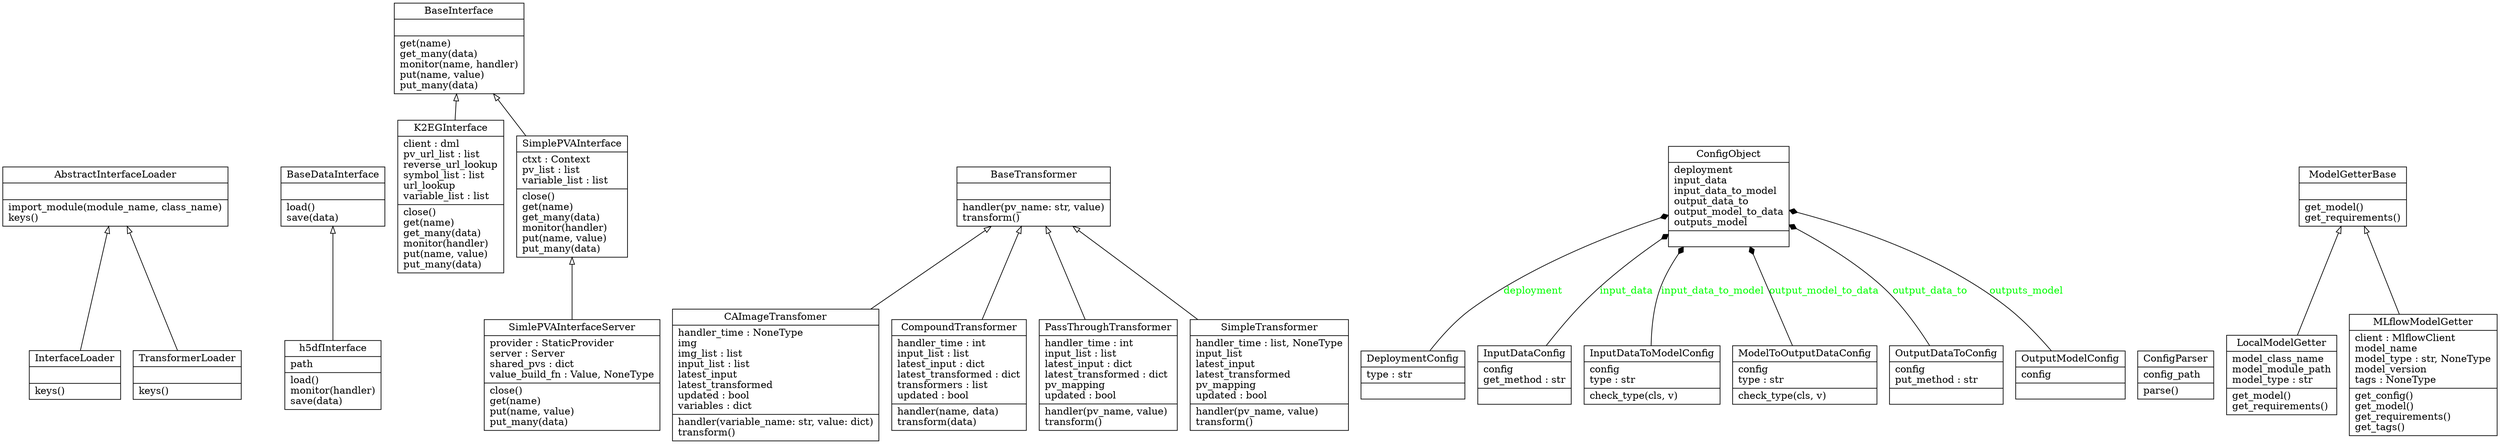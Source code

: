 digraph "classes" {
rankdir=BT
charset="utf-8"
"model_manager.src.utils.lazyInterfaceLoader.AbstractInterfaceLoader" [color="black", fontcolor="black", label="{AbstractInterfaceLoader|\l|import_module(module_name, class_name)\lkeys()\l}", shape="record", style="solid"];
"model_manager.src.interfaces.BaseInterface.BaseDataInterface" [color="black", fontcolor="black", label="{BaseDataInterface|\l|load()\lsave(data)\l}", shape="record", style="solid"];
"model_manager.src.interfaces.BaseInterface.BaseInterface" [color="black", fontcolor="black", label="{BaseInterface|\l|get(name)\lget_many(data)\lmonitor(name, handler)\lput(name, value)\lput_many(data)\l}", shape="record", style="solid"];
"model_manager.src.transformers.BaseTransformer.BaseTransformer" [color="black", fontcolor="black", label="{BaseTransformer|\l|handler(pv_name: str, value)\ltransform()\l}", shape="record", style="solid"];
"model_manager.src.transformers.BaseTransformers.CAImageTransfomer" [color="black", fontcolor="black", label="{CAImageTransfomer|handler_time : NoneType\limg\limg_list : list\linput_list : list\llatest_input\llatest_transformed\lupdated : bool\lvariables : dict\l|handler(variable_name: str, value: dict)\ltransform()\l}", shape="record", style="solid"];
"model_manager.src.transformers.CompoundTransformer.CompoundTransformer" [color="black", fontcolor="black", label="{CompoundTransformer|handler_time : int\linput_list : list\llatest_input : dict\llatest_transformed : dict\ltransformers : list\lupdated : bool\l|handler(name, data)\ltransform(data)\l}", shape="record", style="solid"];
"model_manager.src.config.config_object.ConfigObject" [color="black", fontcolor="black", label="{ConfigObject|deployment\linput_data\linput_data_to_model\loutput_data_to\loutput_model_to_data\loutputs_model\l|}", shape="record", style="solid"];
"model_manager.src.config.parser.ConfigParser" [color="black", fontcolor="black", label="{ConfigParser|config_path\l|parse()\l}", shape="record", style="solid"];
"model_manager.src.config.config_object.DeploymentConfig" [color="black", fontcolor="black", label="{DeploymentConfig|type : str\l|}", shape="record", style="solid"];
"model_manager.src.config.config_object.InputDataConfig" [color="black", fontcolor="black", label="{InputDataConfig|config\lget_method : str\l|}", shape="record", style="solid"];
"model_manager.src.config.config_object.InputDataToModelConfig" [color="black", fontcolor="black", label="{InputDataToModelConfig|config\ltype : str\l|check_type(cls, v)\l}", shape="record", style="solid"];
"model_manager.src.interfaces.InterfaceLoader" [color="black", fontcolor="black", label="{InterfaceLoader|\l|keys()\l}", shape="record", style="solid"];
"model_manager.src.interfaces.k2eg_interface.K2EGInterface" [color="black", fontcolor="black", label="{K2EGInterface|client : dml\lpv_url_list : list\lreverse_url_lookup\lsymbol_list : list\lurl_lookup\lvariable_list : list\l|close()\lget(name)\lget_many(data)\lmonitor(handler)\lput(name, value)\lput_many(data)\l}", shape="record", style="solid"];
"model_manager.src.model_utils.LocalModelGetter.LocalModelGetter" [color="black", fontcolor="black", label="{LocalModelGetter|model_class_name\lmodel_module_path\lmodel_type : str\l|get_model()\lget_requirements()\l}", shape="record", style="solid"];
"model_manager.src.model_utils.MlflowModelGetter.MLflowModelGetter" [color="black", fontcolor="black", label="{MLflowModelGetter|client : MlflowClient\lmodel_name\lmodel_type : str, NoneType\lmodel_version\ltags : NoneType\l|get_config()\lget_model()\lget_requirements()\lget_tags()\l}", shape="record", style="solid"];
"model_manager.src.model_utils.ModelGetterBase.ModelGetterBase" [color="black", fontcolor="black", label="{ModelGetterBase|\l|get_model()\lget_requirements()\l}", shape="record", style="solid"];
"model_manager.src.config.config_object.ModelToOutputDataConfig" [color="black", fontcolor="black", label="{ModelToOutputDataConfig|config\ltype : str\l|check_type(cls, v)\l}", shape="record", style="solid"];
"model_manager.src.config.config_object.OutputDataToConfig" [color="black", fontcolor="black", label="{OutputDataToConfig|config\lput_method : str\l|}", shape="record", style="solid"];
"model_manager.src.config.config_object.OutputModelConfig" [color="black", fontcolor="black", label="{OutputModelConfig|config\l|}", shape="record", style="solid"];
"model_manager.src.transformers.BaseTransformers.PassThroughTransformer" [color="black", fontcolor="black", label="{PassThroughTransformer|handler_time : int\linput_list : list\llatest_input : dict\llatest_transformed : dict\lpv_mapping\lupdated : bool\l|handler(pv_name, value)\ltransform()\l}", shape="record", style="solid"];
"model_manager.src.interfaces.p4p_interface.SimlePVAInterfaceServer" [color="black", fontcolor="black", label="{SimlePVAInterfaceServer|provider : StaticProvider\lserver : Server\lshared_pvs : dict\lvalue_build_fn : Value, NoneType\l|close()\lget(name)\lput(name, value)\lput_many(data)\l}", shape="record", style="solid"];
"model_manager.src.interfaces.p4p_interface.SimplePVAInterface" [color="black", fontcolor="black", label="{SimplePVAInterface|ctxt : Context\lpv_list : list\lvariable_list : list\l|close()\lget(name)\lget_many(data)\lmonitor(handler)\lput(name, value)\lput_many(data)\l}", shape="record", style="solid"];
"model_manager.src.transformers.BaseTransformers.SimpleTransformer" [color="black", fontcolor="black", label="{SimpleTransformer|handler_time : list, NoneType\linput_list\llatest_input\llatest_transformed\lpv_mapping\lupdated : bool\l|handler(pv_name, value)\ltransform()\l}", shape="record", style="solid"];
"model_manager.src.transformers.TransformerLoader" [color="black", fontcolor="black", label="{TransformerLoader|\l|keys()\l}", shape="record", style="solid"];
"model_manager.src.interfaces.file_interface.h5dfInterface" [color="black", fontcolor="black", label="{h5dfInterface|path\l|load()\lmonitor(handler)\lsave(data)\l}", shape="record", style="solid"];
"model_manager.src.interfaces.InterfaceLoader" -> "model_manager.src.utils.lazyInterfaceLoader.AbstractInterfaceLoader" [arrowhead="empty", arrowtail="none"];
"model_manager.src.interfaces.file_interface.h5dfInterface" -> "model_manager.src.interfaces.BaseInterface.BaseDataInterface" [arrowhead="empty", arrowtail="none"];
"model_manager.src.interfaces.k2eg_interface.K2EGInterface" -> "model_manager.src.interfaces.BaseInterface.BaseInterface" [arrowhead="empty", arrowtail="none"];
"model_manager.src.interfaces.p4p_interface.SimlePVAInterfaceServer" -> "model_manager.src.interfaces.p4p_interface.SimplePVAInterface" [arrowhead="empty", arrowtail="none"];
"model_manager.src.interfaces.p4p_interface.SimplePVAInterface" -> "model_manager.src.interfaces.BaseInterface.BaseInterface" [arrowhead="empty", arrowtail="none"];
"model_manager.src.model_utils.LocalModelGetter.LocalModelGetter" -> "model_manager.src.model_utils.ModelGetterBase.ModelGetterBase" [arrowhead="empty", arrowtail="none"];
"model_manager.src.model_utils.MlflowModelGetter.MLflowModelGetter" -> "model_manager.src.model_utils.ModelGetterBase.ModelGetterBase" [arrowhead="empty", arrowtail="none"];
"model_manager.src.transformers.BaseTransformers.CAImageTransfomer" -> "model_manager.src.transformers.BaseTransformer.BaseTransformer" [arrowhead="empty", arrowtail="none"];
"model_manager.src.transformers.BaseTransformers.PassThroughTransformer" -> "model_manager.src.transformers.BaseTransformer.BaseTransformer" [arrowhead="empty", arrowtail="none"];
"model_manager.src.transformers.BaseTransformers.SimpleTransformer" -> "model_manager.src.transformers.BaseTransformer.BaseTransformer" [arrowhead="empty", arrowtail="none"];
"model_manager.src.transformers.CompoundTransformer.CompoundTransformer" -> "model_manager.src.transformers.BaseTransformer.BaseTransformer" [arrowhead="empty", arrowtail="none"];
"model_manager.src.transformers.TransformerLoader" -> "model_manager.src.utils.lazyInterfaceLoader.AbstractInterfaceLoader" [arrowhead="empty", arrowtail="none"];
"model_manager.src.config.config_object.DeploymentConfig" -> "model_manager.src.config.config_object.ConfigObject" [arrowhead="diamond", arrowtail="none", fontcolor="green", label="deployment", style="solid"];
"model_manager.src.config.config_object.InputDataConfig" -> "model_manager.src.config.config_object.ConfigObject" [arrowhead="diamond", arrowtail="none", fontcolor="green", label="input_data", style="solid"];
"model_manager.src.config.config_object.InputDataToModelConfig" -> "model_manager.src.config.config_object.ConfigObject" [arrowhead="diamond", arrowtail="none", fontcolor="green", label="input_data_to_model", style="solid"];
"model_manager.src.config.config_object.ModelToOutputDataConfig" -> "model_manager.src.config.config_object.ConfigObject" [arrowhead="diamond", arrowtail="none", fontcolor="green", label="output_model_to_data", style="solid"];
"model_manager.src.config.config_object.OutputDataToConfig" -> "model_manager.src.config.config_object.ConfigObject" [arrowhead="diamond", arrowtail="none", fontcolor="green", label="output_data_to", style="solid"];
"model_manager.src.config.config_object.OutputModelConfig" -> "model_manager.src.config.config_object.ConfigObject" [arrowhead="diamond", arrowtail="none", fontcolor="green", label="outputs_model", style="solid"];
}

